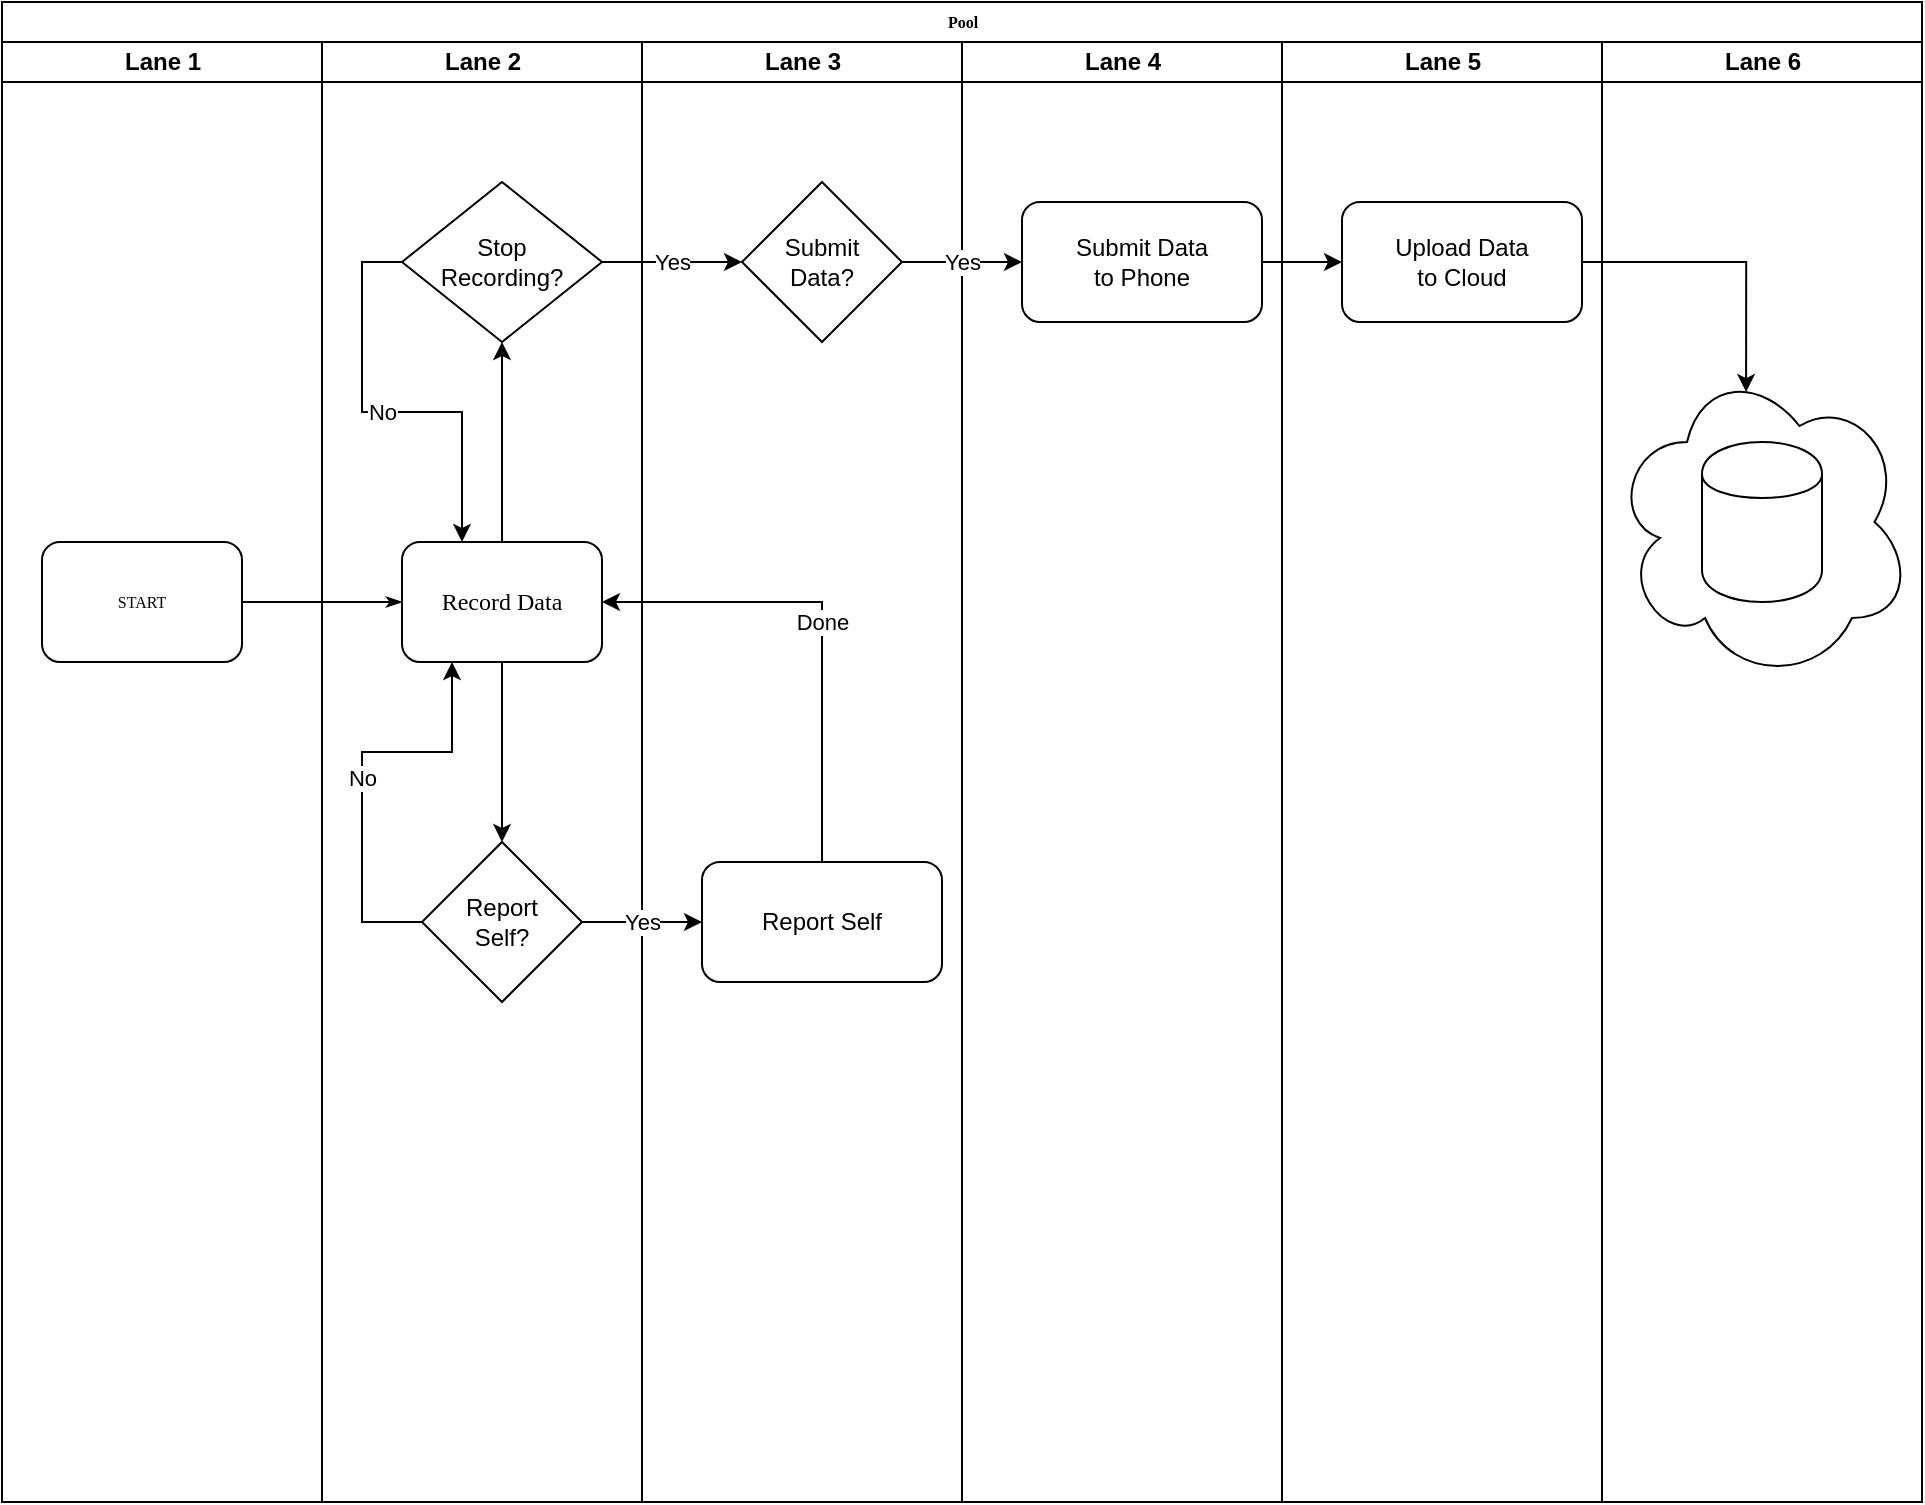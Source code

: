 <mxfile version="12.9.3" type="github">
  <diagram name="Page-1" id="74e2e168-ea6b-b213-b513-2b3c1d86103e">
    <mxGraphModel dx="1038" dy="579" grid="1" gridSize="10" guides="1" tooltips="1" connect="1" arrows="1" fold="1" page="1" pageScale="1" pageWidth="1100" pageHeight="850" background="#ffffff" math="0" shadow="0">
      <root>
        <mxCell id="0" />
        <mxCell id="1" parent="0" />
        <mxCell id="77e6c97f196da883-1" value="Pool" style="swimlane;html=1;childLayout=stackLayout;startSize=20;rounded=0;shadow=0;labelBackgroundColor=none;strokeWidth=1;fontFamily=Verdana;fontSize=8;align=center;" parent="1" vertex="1">
          <mxGeometry x="70" y="40" width="960" height="750" as="geometry" />
        </mxCell>
        <mxCell id="77e6c97f196da883-2" value="Lane 1" style="swimlane;html=1;startSize=20;" parent="77e6c97f196da883-1" vertex="1">
          <mxGeometry y="20" width="160" height="730" as="geometry" />
        </mxCell>
        <mxCell id="77e6c97f196da883-8" value="START" style="rounded=1;whiteSpace=wrap;html=1;shadow=0;labelBackgroundColor=none;strokeWidth=1;fontFamily=Verdana;fontSize=8;align=center;" parent="77e6c97f196da883-2" vertex="1">
          <mxGeometry x="20" y="250" width="100" height="60" as="geometry" />
        </mxCell>
        <mxCell id="77e6c97f196da883-39" style="edgeStyle=orthogonalEdgeStyle;rounded=1;html=1;labelBackgroundColor=none;startArrow=none;startFill=0;startSize=5;endArrow=classicThin;endFill=1;endSize=5;jettySize=auto;orthogonalLoop=1;strokeWidth=1;fontFamily=Verdana;fontSize=8" parent="77e6c97f196da883-1" source="77e6c97f196da883-20" edge="1">
          <mxGeometry relative="1" as="geometry">
            <mxPoint x="670" y="690" as="targetPoint" />
          </mxGeometry>
        </mxCell>
        <mxCell id="77e6c97f196da883-40" style="edgeStyle=orthogonalEdgeStyle;rounded=1;html=1;labelBackgroundColor=none;startArrow=none;startFill=0;startSize=5;endArrow=classicThin;endFill=1;endSize=5;jettySize=auto;orthogonalLoop=1;strokeWidth=1;fontFamily=Verdana;fontSize=8" parent="77e6c97f196da883-1" target="77e6c97f196da883-24" edge="1">
          <mxGeometry relative="1" as="geometry">
            <mxPoint x="770" y="690" as="sourcePoint" />
          </mxGeometry>
        </mxCell>
        <mxCell id="107ba76e4e335f99-2" style="edgeStyle=orthogonalEdgeStyle;rounded=1;html=1;labelBackgroundColor=none;startArrow=none;startFill=0;startSize=5;endArrow=classicThin;endFill=1;endSize=5;jettySize=auto;orthogonalLoop=1;strokeWidth=1;fontFamily=Verdana;fontSize=8" parent="77e6c97f196da883-1" source="77e6c97f196da883-22" edge="1">
          <mxGeometry relative="1" as="geometry">
            <Array as="points">
              <mxPoint x="660" y="610" />
              <mxPoint x="660" y="550" />
              <mxPoint x="400" y="550" />
            </Array>
            <mxPoint x="400" y="580" as="targetPoint" />
          </mxGeometry>
        </mxCell>
        <mxCell id="107ba76e4e335f99-3" style="edgeStyle=orthogonalEdgeStyle;rounded=1;html=1;labelBackgroundColor=none;startArrow=none;startFill=0;startSize=5;endArrow=classicThin;endFill=1;endSize=5;jettySize=auto;orthogonalLoop=1;strokeColor=#000000;strokeWidth=1;fontFamily=Verdana;fontSize=8;fontColor=#000000;" parent="77e6c97f196da883-1" source="77e6c97f196da883-22" edge="1">
          <mxGeometry relative="1" as="geometry">
            <mxPoint x="610" y="610" as="targetPoint" />
          </mxGeometry>
        </mxCell>
        <mxCell id="107ba76e4e335f99-4" style="edgeStyle=orthogonalEdgeStyle;rounded=1;html=1;labelBackgroundColor=none;startArrow=none;startFill=0;startSize=5;endArrow=classicThin;endFill=1;endSize=5;jettySize=auto;orthogonalLoop=1;strokeWidth=1;fontFamily=Verdana;fontSize=8" parent="77e6c97f196da883-1" source="77e6c97f196da883-22" edge="1">
          <mxGeometry relative="1" as="geometry">
            <Array as="points">
              <mxPoint x="660" y="610" />
              <mxPoint x="660" y="550" />
              <mxPoint x="80" y="550" />
            </Array>
            <mxPoint x="80" y="580" as="targetPoint" />
          </mxGeometry>
        </mxCell>
        <mxCell id="107ba76e4e335f99-5" style="edgeStyle=orthogonalEdgeStyle;rounded=1;html=1;labelBackgroundColor=none;startArrow=none;startFill=0;startSize=5;endArrow=classicThin;endFill=1;endSize=5;jettySize=auto;orthogonalLoop=1;strokeWidth=1;fontFamily=Verdana;fontSize=8" parent="77e6c97f196da883-1" target="77e6c97f196da883-19" edge="1">
          <mxGeometry relative="1" as="geometry">
            <Array as="points">
              <mxPoint x="80" y="650" />
              <mxPoint x="490" y="650" />
              <mxPoint x="490" y="610" />
            </Array>
            <mxPoint x="80" y="640" as="sourcePoint" />
          </mxGeometry>
        </mxCell>
        <mxCell id="107ba76e4e335f99-6" style="edgeStyle=orthogonalEdgeStyle;rounded=1;html=1;labelBackgroundColor=none;startArrow=none;startFill=0;startSize=5;endArrow=classicThin;endFill=1;endSize=5;jettySize=auto;orthogonalLoop=1;strokeWidth=1;fontFamily=Verdana;fontSize=8" parent="77e6c97f196da883-1" target="77e6c97f196da883-19" edge="1">
          <mxGeometry relative="1" as="geometry">
            <mxPoint x="450" y="610" as="sourcePoint" />
          </mxGeometry>
        </mxCell>
        <mxCell id="77e6c97f196da883-26" style="edgeStyle=orthogonalEdgeStyle;rounded=1;html=1;labelBackgroundColor=none;startArrow=none;startFill=0;startSize=5;endArrow=classicThin;endFill=1;endSize=5;jettySize=auto;orthogonalLoop=1;strokeWidth=1;fontFamily=Verdana;fontSize=8" parent="77e6c97f196da883-1" source="77e6c97f196da883-8" target="77e6c97f196da883-11" edge="1">
          <mxGeometry relative="1" as="geometry" />
        </mxCell>
        <mxCell id="EcLuVlaK-t2Ndo847QYT-9" value="Yes" style="edgeStyle=orthogonalEdgeStyle;rounded=0;comic=0;orthogonalLoop=1;jettySize=auto;html=1;shadow=0;strokeColor=#000000;" edge="1" parent="77e6c97f196da883-1" source="EcLuVlaK-t2Ndo847QYT-1" target="EcLuVlaK-t2Ndo847QYT-8">
          <mxGeometry relative="1" as="geometry" />
        </mxCell>
        <mxCell id="77e6c97f196da883-3" value="Lane 2" style="swimlane;html=1;startSize=20;" parent="77e6c97f196da883-1" vertex="1">
          <mxGeometry x="160" y="20" width="160" height="730" as="geometry" />
        </mxCell>
        <mxCell id="EcLuVlaK-t2Ndo847QYT-1" value="Stop&lt;br&gt;Recording?" style="rhombus;whiteSpace=wrap;html=1;" vertex="1" parent="77e6c97f196da883-3">
          <mxGeometry x="40" y="70" width="100" height="80" as="geometry" />
        </mxCell>
        <mxCell id="EcLuVlaK-t2Ndo847QYT-19" value="" style="edgeStyle=orthogonalEdgeStyle;rounded=0;comic=0;orthogonalLoop=1;jettySize=auto;html=1;shadow=0;strokeColor=#000000;entryX=0.5;entryY=0;entryDx=0;entryDy=0;" edge="1" parent="77e6c97f196da883-3" source="77e6c97f196da883-11" target="EcLuVlaK-t2Ndo847QYT-17">
          <mxGeometry relative="1" as="geometry">
            <mxPoint x="90" y="390" as="targetPoint" />
          </mxGeometry>
        </mxCell>
        <mxCell id="77e6c97f196da883-11" value="&lt;font style=&quot;font-size: 12px&quot;&gt;Record Data&lt;/font&gt;" style="rounded=1;whiteSpace=wrap;html=1;shadow=0;labelBackgroundColor=none;strokeWidth=1;fontFamily=Verdana;fontSize=8;align=center;" parent="77e6c97f196da883-3" vertex="1">
          <mxGeometry x="40" y="250" width="100" height="60" as="geometry" />
        </mxCell>
        <mxCell id="EcLuVlaK-t2Ndo847QYT-2" value="" style="edgeStyle=orthogonalEdgeStyle;rounded=0;orthogonalLoop=1;jettySize=auto;html=1;" edge="1" parent="77e6c97f196da883-3" source="77e6c97f196da883-11" target="EcLuVlaK-t2Ndo847QYT-1">
          <mxGeometry relative="1" as="geometry" />
        </mxCell>
        <mxCell id="EcLuVlaK-t2Ndo847QYT-20" value="No" style="edgeStyle=orthogonalEdgeStyle;rounded=0;comic=0;orthogonalLoop=1;jettySize=auto;html=1;entryX=0.25;entryY=1;entryDx=0;entryDy=0;shadow=0;strokeColor=#000000;" edge="1" parent="77e6c97f196da883-3" source="EcLuVlaK-t2Ndo847QYT-17" target="77e6c97f196da883-11">
          <mxGeometry relative="1" as="geometry">
            <Array as="points">
              <mxPoint x="20" y="440" />
              <mxPoint x="20" y="355" />
              <mxPoint x="65" y="355" />
            </Array>
          </mxGeometry>
        </mxCell>
        <mxCell id="EcLuVlaK-t2Ndo847QYT-17" value="Report&lt;br&gt;Self?" style="rhombus;whiteSpace=wrap;html=1;" vertex="1" parent="77e6c97f196da883-3">
          <mxGeometry x="50" y="400" width="80" height="80" as="geometry" />
        </mxCell>
        <mxCell id="77e6c97f196da883-4" value="Lane 3" style="swimlane;html=1;startSize=20;" parent="77e6c97f196da883-1" vertex="1">
          <mxGeometry x="320" y="20" width="160" height="730" as="geometry" />
        </mxCell>
        <mxCell id="EcLuVlaK-t2Ndo847QYT-21" value="Report Self" style="rounded=1;whiteSpace=wrap;html=1;" vertex="1" parent="77e6c97f196da883-4">
          <mxGeometry x="30" y="410" width="120" height="60" as="geometry" />
        </mxCell>
        <mxCell id="EcLuVlaK-t2Ndo847QYT-8" value="Submit&lt;br&gt;Data?" style="rhombus;whiteSpace=wrap;html=1;" vertex="1" parent="77e6c97f196da883-4">
          <mxGeometry x="50" y="70" width="80" height="80" as="geometry" />
        </mxCell>
        <mxCell id="77e6c97f196da883-5" value="Lane 4" style="swimlane;html=1;startSize=20;" parent="77e6c97f196da883-1" vertex="1">
          <mxGeometry x="480" y="20" width="160" height="730" as="geometry" />
        </mxCell>
        <mxCell id="77e6c97f196da883-36" style="edgeStyle=orthogonalEdgeStyle;rounded=1;html=1;labelBackgroundColor=none;startArrow=none;startFill=0;startSize=5;endArrow=classicThin;endFill=1;endSize=5;jettySize=auto;orthogonalLoop=1;strokeWidth=1;fontFamily=Verdana;fontSize=8" parent="77e6c97f196da883-5" target="77e6c97f196da883-20" edge="1">
          <mxGeometry relative="1" as="geometry">
            <mxPoint x="80" y="620" as="sourcePoint" />
          </mxGeometry>
        </mxCell>
        <mxCell id="EcLuVlaK-t2Ndo847QYT-24" value="Submit Data&lt;br&gt;to Phone" style="rounded=1;whiteSpace=wrap;html=1;" vertex="1" parent="77e6c97f196da883-5">
          <mxGeometry x="30" y="80" width="120" height="60" as="geometry" />
        </mxCell>
        <mxCell id="77e6c97f196da883-6" value="Lane 5" style="swimlane;html=1;startSize=20;" parent="77e6c97f196da883-1" vertex="1">
          <mxGeometry x="640" y="20" width="160" height="730" as="geometry" />
        </mxCell>
        <mxCell id="EcLuVlaK-t2Ndo847QYT-30" value="Upload Data&lt;br&gt;to Cloud" style="rounded=1;whiteSpace=wrap;html=1;" vertex="1" parent="77e6c97f196da883-6">
          <mxGeometry x="30" y="80" width="120" height="60" as="geometry" />
        </mxCell>
        <mxCell id="77e6c97f196da883-7" value="Lane 6" style="swimlane;html=1;startSize=20;" parent="77e6c97f196da883-1" vertex="1">
          <mxGeometry x="800" y="20" width="160" height="730" as="geometry" />
        </mxCell>
        <mxCell id="EcLuVlaK-t2Ndo847QYT-26" value="" style="ellipse;shape=cloud;whiteSpace=wrap;html=1;" vertex="1" parent="77e6c97f196da883-7">
          <mxGeometry x="5" y="160" width="150" height="160" as="geometry" />
        </mxCell>
        <mxCell id="EcLuVlaK-t2Ndo847QYT-32" value="" style="shape=cylinder;whiteSpace=wrap;html=1;boundedLbl=1;backgroundOutline=1;" vertex="1" parent="77e6c97f196da883-7">
          <mxGeometry x="50" y="200" width="60" height="80" as="geometry" />
        </mxCell>
        <mxCell id="EcLuVlaK-t2Ndo847QYT-22" value="Yes" style="edgeStyle=orthogonalEdgeStyle;rounded=0;comic=0;orthogonalLoop=1;jettySize=auto;html=1;shadow=0;strokeColor=#000000;" edge="1" parent="77e6c97f196da883-1" source="EcLuVlaK-t2Ndo847QYT-17" target="EcLuVlaK-t2Ndo847QYT-21">
          <mxGeometry relative="1" as="geometry" />
        </mxCell>
        <mxCell id="EcLuVlaK-t2Ndo847QYT-23" value="Done" style="edgeStyle=orthogonalEdgeStyle;rounded=0;comic=0;orthogonalLoop=1;jettySize=auto;html=1;shadow=0;strokeColor=#000000;entryX=1;entryY=0.5;entryDx=0;entryDy=0;" edge="1" parent="77e6c97f196da883-1" source="EcLuVlaK-t2Ndo847QYT-21" target="77e6c97f196da883-11">
          <mxGeometry relative="1" as="geometry">
            <mxPoint x="370" y="280" as="targetPoint" />
            <Array as="points">
              <mxPoint x="410" y="300" />
            </Array>
          </mxGeometry>
        </mxCell>
        <mxCell id="EcLuVlaK-t2Ndo847QYT-25" value="Yes" style="edgeStyle=orthogonalEdgeStyle;rounded=0;comic=0;orthogonalLoop=1;jettySize=auto;html=1;shadow=0;strokeColor=#000000;" edge="1" parent="77e6c97f196da883-1" source="EcLuVlaK-t2Ndo847QYT-8" target="EcLuVlaK-t2Ndo847QYT-24">
          <mxGeometry relative="1" as="geometry" />
        </mxCell>
        <mxCell id="EcLuVlaK-t2Ndo847QYT-31" value="" style="edgeStyle=orthogonalEdgeStyle;rounded=0;comic=0;orthogonalLoop=1;jettySize=auto;html=1;shadow=0;strokeColor=#000000;" edge="1" parent="77e6c97f196da883-1" source="EcLuVlaK-t2Ndo847QYT-24" target="EcLuVlaK-t2Ndo847QYT-30">
          <mxGeometry relative="1" as="geometry" />
        </mxCell>
        <mxCell id="EcLuVlaK-t2Ndo847QYT-33" style="edgeStyle=orthogonalEdgeStyle;rounded=0;comic=0;orthogonalLoop=1;jettySize=auto;html=1;entryX=0.447;entryY=0.094;entryDx=0;entryDy=0;entryPerimeter=0;shadow=0;strokeColor=#000000;" edge="1" parent="77e6c97f196da883-1" source="EcLuVlaK-t2Ndo847QYT-30" target="EcLuVlaK-t2Ndo847QYT-26">
          <mxGeometry relative="1" as="geometry" />
        </mxCell>
        <mxCell id="EcLuVlaK-t2Ndo847QYT-16" value="No" style="edgeStyle=orthogonalEdgeStyle;rounded=0;comic=0;orthogonalLoop=1;jettySize=auto;html=1;shadow=0;strokeColor=#000000;" edge="1" parent="1" source="EcLuVlaK-t2Ndo847QYT-1">
          <mxGeometry relative="1" as="geometry">
            <mxPoint x="300" y="310" as="targetPoint" />
            <Array as="points">
              <mxPoint x="250" y="170" />
              <mxPoint x="250" y="245" />
              <mxPoint x="300" y="245" />
              <mxPoint x="300" y="280" />
            </Array>
          </mxGeometry>
        </mxCell>
      </root>
    </mxGraphModel>
  </diagram>
</mxfile>
